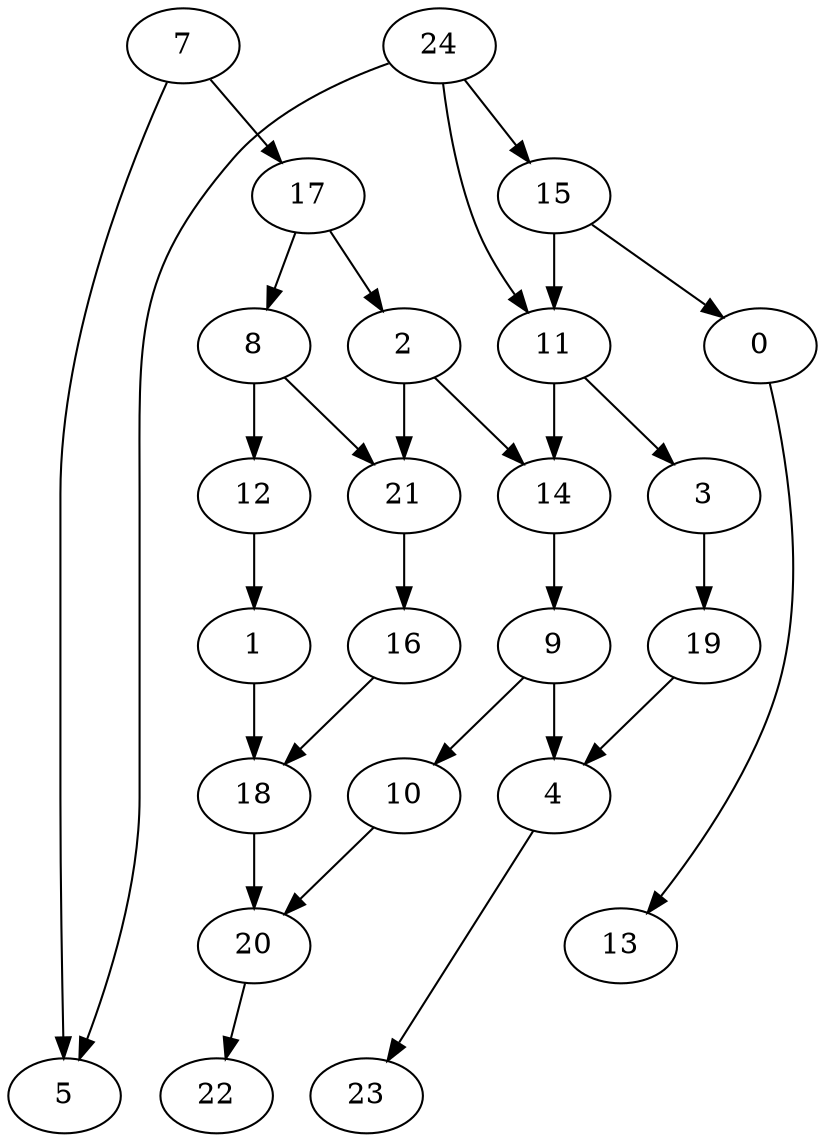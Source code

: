 digraph G {
    0;
    13;
    1;
    18;
    20;
    22;
    2;
    14;
    21;
    9;
    16;
    4;
    10;
    23;
    3;
    19;
    7;
    5;
    17;
    8;
    12;
    24;
    15;
    11;
    0 -> 13 [weight=0];
    1 -> 18 [weight=0];
    18 -> 20 [weight=2];
    20 -> 22 [weight=0];
    2 -> 14 [weight=0];
    2 -> 21 [weight=0];
    14 -> 9 [weight=0];
    21 -> 16 [weight=0];
    9 -> 4 [weight=2];
    9 -> 10 [weight=0];
    16 -> 18 [weight=0];
    4 -> 23 [weight=0];
    10 -> 20 [weight=0];
    3 -> 19 [weight=0];
    19 -> 4 [weight=0];
    7 -> 5 [weight=0];
    7 -> 17 [weight=0];
    17 -> 2 [weight=0];
    17 -> 8 [weight=0];
    8 -> 21 [weight=0];
    8 -> 12 [weight=0];
    12 -> 1 [weight=0];
    24 -> 5 [weight=0];
    24 -> 15 [weight=0];
    24 -> 11 [weight=1];
    15 -> 0 [weight=0];
    15 -> 11 [weight=2];
    11 -> 14 [weight=0];
    11 -> 3 [weight=0];
}

